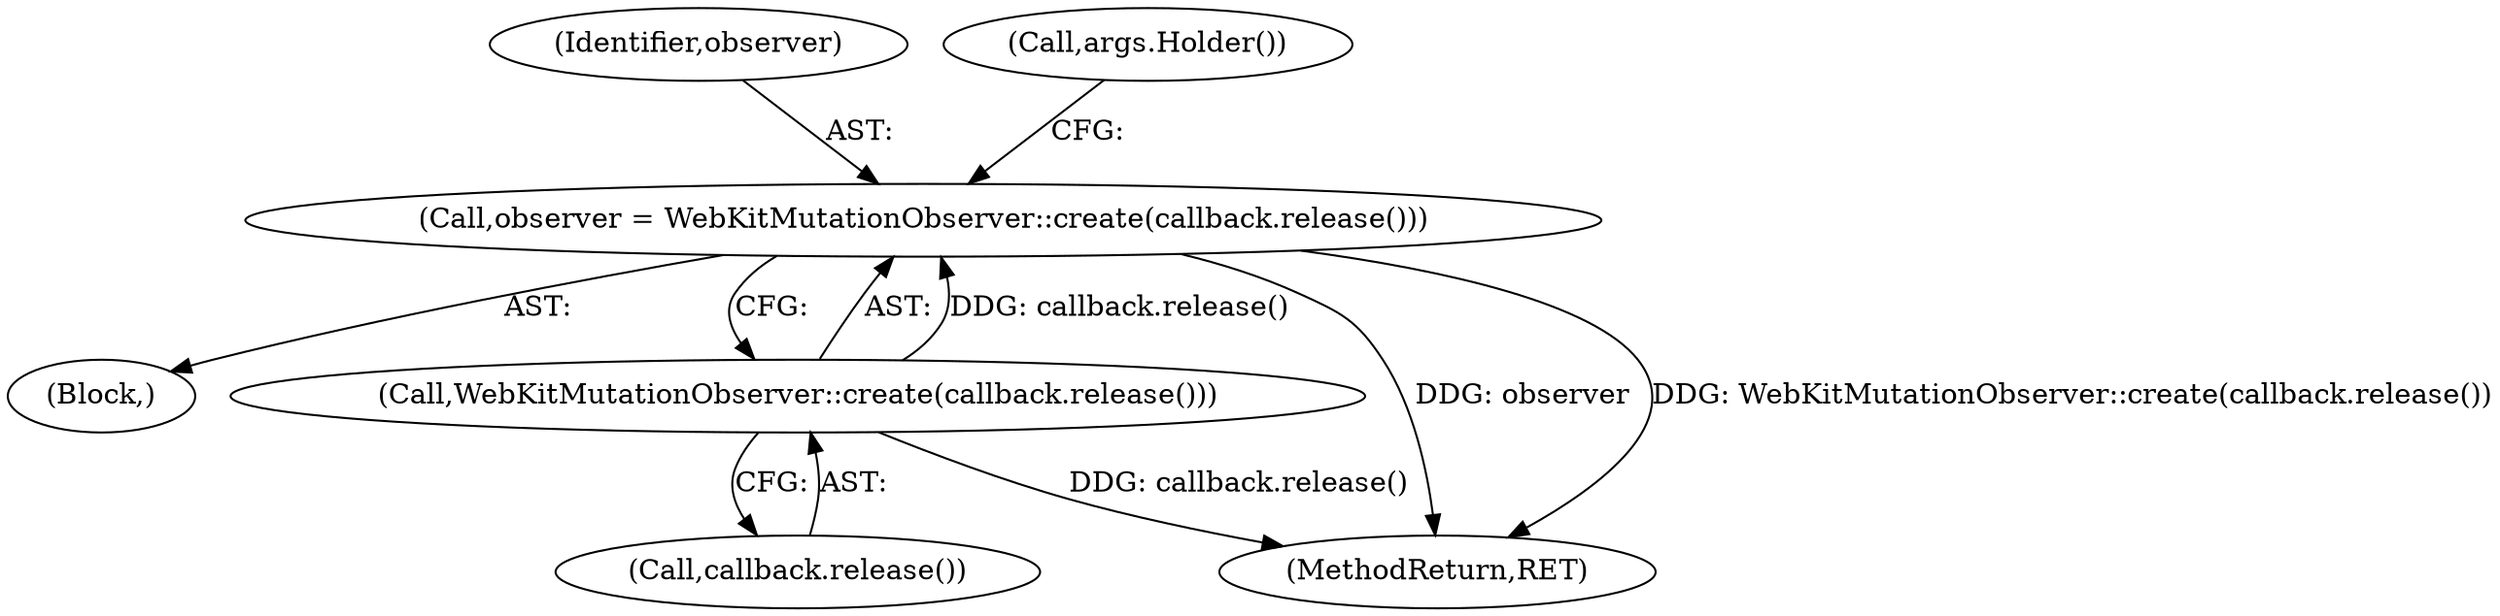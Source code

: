 digraph "0_Chrome_e9372a1bfd3588a80fcf49aa07321f0971dd6091_65@API" {
"1000158" [label="(Call,observer = WebKitMutationObserver::create(callback.release()))"];
"1000160" [label="(Call,WebKitMutationObserver::create(callback.release()))"];
"1000102" [label="(Block,)"];
"1000158" [label="(Call,observer = WebKitMutationObserver::create(callback.release()))"];
"1000169" [label="(MethodReturn,RET)"];
"1000160" [label="(Call,WebKitMutationObserver::create(callback.release()))"];
"1000161" [label="(Call,callback.release())"];
"1000159" [label="(Identifier,observer)"];
"1000163" [label="(Call,args.Holder())"];
"1000158" -> "1000102"  [label="AST: "];
"1000158" -> "1000160"  [label="CFG: "];
"1000159" -> "1000158"  [label="AST: "];
"1000160" -> "1000158"  [label="AST: "];
"1000163" -> "1000158"  [label="CFG: "];
"1000158" -> "1000169"  [label="DDG: observer"];
"1000158" -> "1000169"  [label="DDG: WebKitMutationObserver::create(callback.release())"];
"1000160" -> "1000158"  [label="DDG: callback.release()"];
"1000160" -> "1000161"  [label="CFG: "];
"1000161" -> "1000160"  [label="AST: "];
"1000160" -> "1000169"  [label="DDG: callback.release()"];
}
